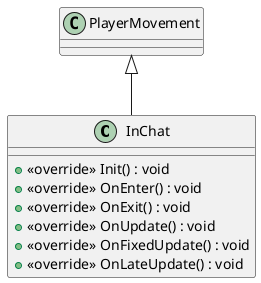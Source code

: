 @startuml
class InChat {
    + <<override>> Init() : void
    + <<override>> OnEnter() : void
    + <<override>> OnExit() : void
    + <<override>> OnUpdate() : void
    + <<override>> OnFixedUpdate() : void
    + <<override>> OnLateUpdate() : void
}
PlayerMovement <|-- InChat
@enduml
